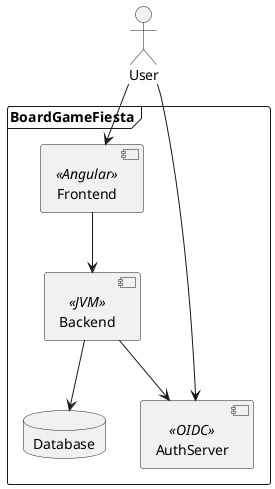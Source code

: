 @startuml
actor User
frame BoardGameFiesta {
    component Frontend <<Angular>>
    component Backend <<JVM>>
    component AuthServer <<OIDC>>
    database Database
    Frontend --> Backend
    Backend --> Database
    Backend --> AuthServer
}
User --> Frontend
User --> AuthServer
@enduml